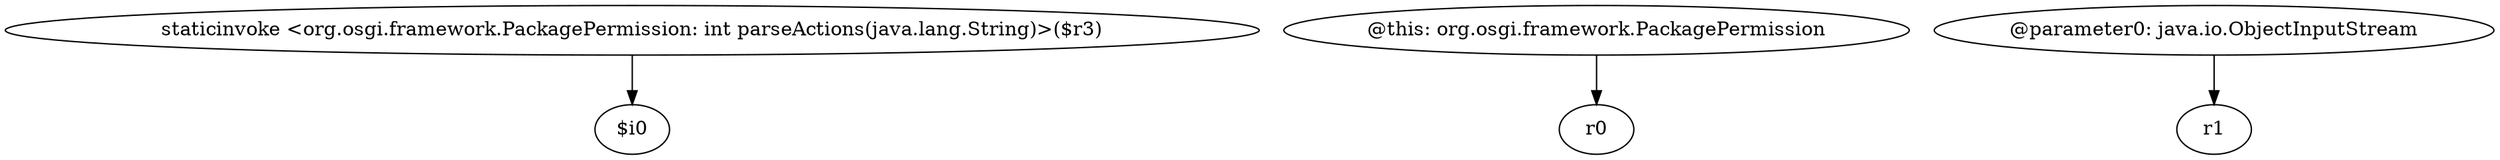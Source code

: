 digraph g {
0[label="staticinvoke <org.osgi.framework.PackagePermission: int parseActions(java.lang.String)>($r3)"]
1[label="$i0"]
0->1[label=""]
2[label="@this: org.osgi.framework.PackagePermission"]
3[label="r0"]
2->3[label=""]
4[label="@parameter0: java.io.ObjectInputStream"]
5[label="r1"]
4->5[label=""]
}
